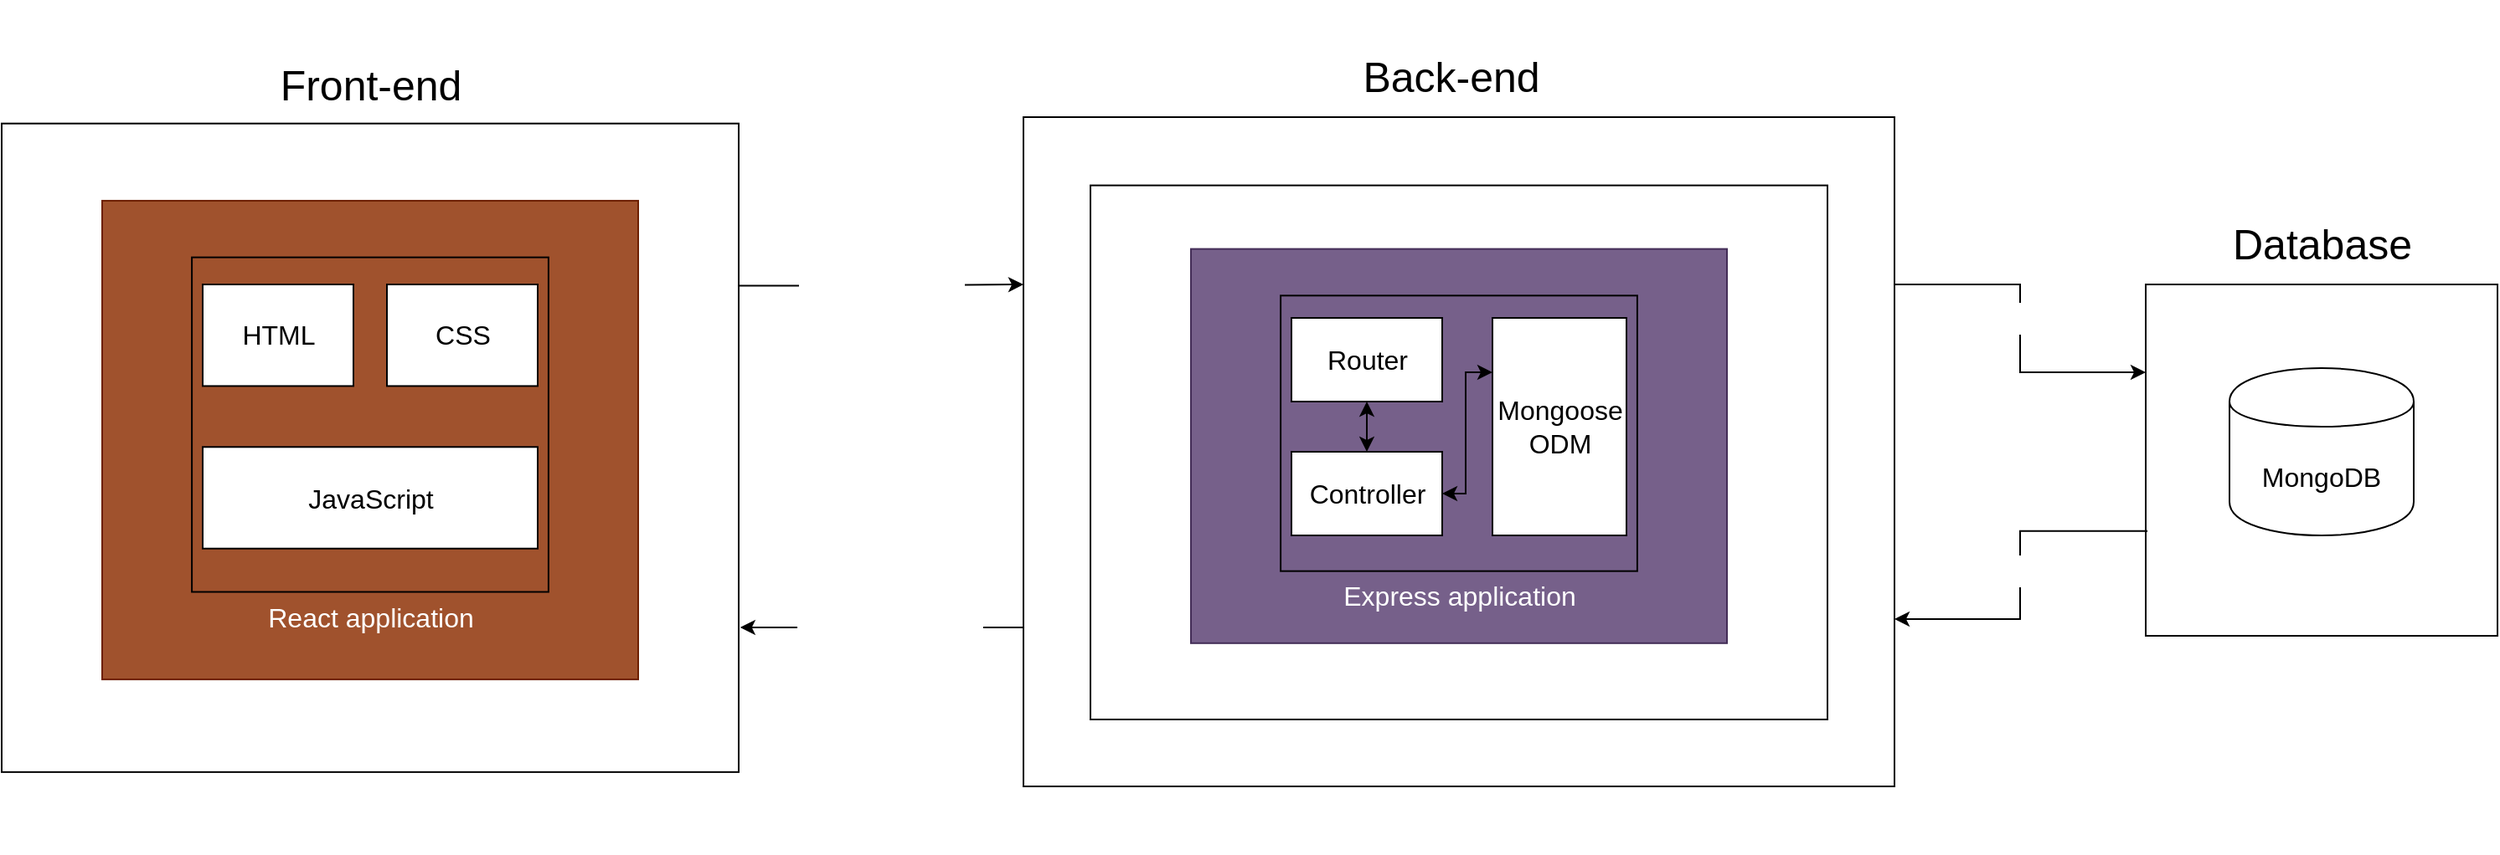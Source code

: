 <mxfile version="20.3.0" type="device" pages="4"><diagram id="Ohve3NCKk-a4FxQ68WEV" name="AAD"><mxGraphModel dx="2281" dy="943" grid="1" gridSize="10" guides="1" tooltips="1" connect="1" arrows="1" fold="1" page="1" pageScale="1" pageWidth="827" pageHeight="1169" math="0" shadow="0"><root><mxCell id="0"/><mxCell id="1" parent="0"/><mxCell id="Ce_rhLp7bo_thqF-okuV-106" style="edgeStyle=orthogonalEdgeStyle;rounded=0;orthogonalLoop=1;jettySize=auto;html=1;exitX=0.005;exitY=0.702;exitDx=0;exitDy=0;entryX=1;entryY=0.75;entryDx=0;entryDy=0;fontSize=16;fontColor=#FFFFFF;exitPerimeter=0;" edge="1" parent="1" source="Ce_rhLp7bo_thqF-okuV-19" target="Ce_rhLp7bo_thqF-okuV-85"><mxGeometry relative="1" as="geometry"/></mxCell><mxCell id="Ce_rhLp7bo_thqF-okuV-107" value="Data response" style="edgeLabel;html=1;align=center;verticalAlign=middle;resizable=0;points=[];fontSize=16;fontColor=#FFFFFF;" vertex="1" connectable="0" parent="Ce_rhLp7bo_thqF-okuV-106"><mxGeometry x="0.403" y="-4" relative="1" as="geometry"><mxPoint x="23" y="-25" as="offset"/></mxGeometry></mxCell><mxCell id="Ce_rhLp7bo_thqF-okuV-19" value="&lt;br&gt;&lt;br&gt;&lt;br&gt;&lt;br&gt;&lt;br&gt;&lt;br&gt;&lt;br&gt;&lt;br&gt;Atlas" style="html=1;dashed=0;whitespace=wrap;fontSize=16;fontColor=#FFFFFF;fillColor=none;" vertex="1" parent="1"><mxGeometry x="1060" y="180" width="210" height="210" as="geometry"/></mxCell><mxCell id="eu7dNlOgiqLDNPvH0r0y-11" value="MongoDB" style="shape=cylinder;whiteSpace=wrap;html=1;boundedLbl=1;backgroundOutline=1;fontSize=16;" vertex="1" parent="1"><mxGeometry x="1110" y="230" width="110" height="100" as="geometry"/></mxCell><mxCell id="Ce_rhLp7bo_thqF-okuV-29" value="Database" style="text;html=1;align=center;verticalAlign=middle;resizable=0;points=[];autosize=1;strokeColor=none;fillColor=none;fontSize=25;" vertex="1" parent="1"><mxGeometry x="1100" y="135" width="130" height="40" as="geometry"/></mxCell><mxCell id="Ce_rhLp7bo_thqF-okuV-66" value="" style="group" vertex="1" connectable="0" parent="1"><mxGeometry x="430" y="60" width="480" height="420" as="geometry"/></mxCell><mxCell id="Ce_rhLp7bo_thqF-okuV-85" value="" style="html=1;dashed=0;whitespace=wrap;fontSize=16;fillColor=none;" vertex="1" parent="Ce_rhLp7bo_thqF-okuV-66"><mxGeometry x="-40" y="20" width="520" height="400" as="geometry"/></mxCell><mxCell id="Ce_rhLp7bo_thqF-okuV-67" value="" style="html=1;dashed=0;whitespace=wrap;fontSize=16;fillColor=none;" vertex="1" parent="Ce_rhLp7bo_thqF-okuV-66"><mxGeometry y="60.8" width="440" height="319.2" as="geometry"/></mxCell><mxCell id="Ce_rhLp7bo_thqF-okuV-68" value="" style="html=1;dashed=0;whitespace=wrap;fontSize=16;fillColor=#76608a;fontColor=#ffffff;strokeColor=#432D57;" vertex="1" parent="Ce_rhLp7bo_thqF-okuV-66"><mxGeometry x="60.0" y="98.8" width="320.0" height="235.6" as="geometry"/></mxCell><mxCell id="Ce_rhLp7bo_thqF-okuV-71" value="Node environment" style="text;html=1;align=center;verticalAlign=middle;resizable=0;points=[];autosize=1;strokeColor=none;fillColor=none;fontSize=16;fontColor=#FFFFFF;" vertex="1" parent="Ce_rhLp7bo_thqF-okuV-66"><mxGeometry x="145.003" y="334.397" width="150" height="30" as="geometry"/></mxCell><mxCell id="Ce_rhLp7bo_thqF-okuV-72" value="Express application" style="text;html=1;align=center;verticalAlign=middle;resizable=0;points=[];autosize=1;strokeColor=none;fillColor=none;fontSize=16;fontColor=#FFFFFF;" vertex="1" parent="Ce_rhLp7bo_thqF-okuV-66"><mxGeometry x="140.002" y="291.333" width="160" height="30" as="geometry"/></mxCell><mxCell id="Ce_rhLp7bo_thqF-okuV-74" value="" style="html=1;dashed=0;whitespace=wrap;fontSize=16;fillColor=none;" vertex="1" parent="Ce_rhLp7bo_thqF-okuV-66"><mxGeometry x="113.548" y="126.667" width="212.903" height="164.667" as="geometry"/></mxCell><mxCell id="Ce_rhLp7bo_thqF-okuV-118" style="edgeStyle=orthogonalEdgeStyle;rounded=0;orthogonalLoop=1;jettySize=auto;html=1;fontSize=16;fontColor=#FFFFFF;startArrow=classic;startFill=1;" edge="1" parent="Ce_rhLp7bo_thqF-okuV-66" source="Ce_rhLp7bo_thqF-okuV-82" target="Ce_rhLp7bo_thqF-okuV-84"><mxGeometry relative="1" as="geometry"/></mxCell><mxCell id="Ce_rhLp7bo_thqF-okuV-82" value="Router" style="html=1;dashed=0;whitespace=wrap;fontSize=16;" vertex="1" parent="Ce_rhLp7bo_thqF-okuV-66"><mxGeometry x="120" y="140" width="90" height="50" as="geometry"/></mxCell><mxCell id="Ce_rhLp7bo_thqF-okuV-83" value="Mongoose&lt;br&gt;ODM" style="html=1;dashed=0;whitespace=wrap;fontSize=16;" vertex="1" parent="Ce_rhLp7bo_thqF-okuV-66"><mxGeometry x="240" y="140" width="80" height="130" as="geometry"/></mxCell><mxCell id="Ce_rhLp7bo_thqF-okuV-123" style="edgeStyle=orthogonalEdgeStyle;rounded=0;orthogonalLoop=1;jettySize=auto;html=1;exitX=1;exitY=0.5;exitDx=0;exitDy=0;entryX=0;entryY=0.25;entryDx=0;entryDy=0;fontSize=16;fontColor=#FFFFFF;startArrow=classic;startFill=1;" edge="1" parent="Ce_rhLp7bo_thqF-okuV-66" source="Ce_rhLp7bo_thqF-okuV-84" target="Ce_rhLp7bo_thqF-okuV-83"><mxGeometry relative="1" as="geometry"><Array as="points"><mxPoint x="224" y="245"/><mxPoint x="224" y="172"/></Array></mxGeometry></mxCell><mxCell id="Ce_rhLp7bo_thqF-okuV-84" value="Controller" style="html=1;dashed=0;whitespace=wrap;fontSize=16;" vertex="1" parent="Ce_rhLp7bo_thqF-okuV-66"><mxGeometry x="120" y="220" width="90" height="50" as="geometry"/></mxCell><mxCell id="Ce_rhLp7bo_thqF-okuV-86" value="Railway" style="text;html=1;align=center;verticalAlign=middle;resizable=0;points=[];autosize=1;strokeColor=none;fillColor=none;fontSize=16;fontColor=#FFFFFF;" vertex="1" parent="Ce_rhLp7bo_thqF-okuV-66"><mxGeometry x="180" y="380" width="80" height="30" as="geometry"/></mxCell><mxCell id="Ce_rhLp7bo_thqF-okuV-70" value="Back-end" style="text;html=1;align=center;verticalAlign=middle;resizable=0;points=[];autosize=1;strokeColor=none;fillColor=none;fontSize=25;" vertex="1" parent="Ce_rhLp7bo_thqF-okuV-66"><mxGeometry x="150.0" y="-25" width="130" height="40" as="geometry"/></mxCell><mxCell id="Ce_rhLp7bo_thqF-okuV-88" value="" style="group" vertex="1" connectable="0" parent="1"><mxGeometry x="-220" y="10" width="480" height="510" as="geometry"/></mxCell><mxCell id="Ce_rhLp7bo_thqF-okuV-90" value="" style="html=1;dashed=0;whitespace=wrap;fontSize=16;fillColor=none;" vertex="1" parent="Ce_rhLp7bo_thqF-okuV-88"><mxGeometry y="73.829" width="440" height="387.6" as="geometry"/></mxCell><mxCell id="Ce_rhLp7bo_thqF-okuV-91" value="" style="html=1;dashed=0;whitespace=wrap;fontSize=16;fillColor=#a0522d;fontColor=#ffffff;strokeColor=#6D1F00;" vertex="1" parent="Ce_rhLp7bo_thqF-okuV-88"><mxGeometry x="60.0" y="119.971" width="320.0" height="286.086" as="geometry"/></mxCell><mxCell id="Ce_rhLp7bo_thqF-okuV-92" value="Netlify" style="text;html=1;align=center;verticalAlign=middle;resizable=0;points=[];autosize=1;strokeColor=none;fillColor=none;fontSize=16;fontColor=#FFFFFF;" vertex="1" parent="Ce_rhLp7bo_thqF-okuV-88"><mxGeometry x="185.003" y="406.053" width="70" height="30" as="geometry"/></mxCell><mxCell id="Ce_rhLp7bo_thqF-okuV-93" value="React application" style="text;html=1;align=center;verticalAlign=middle;resizable=0;points=[];autosize=1;strokeColor=none;fillColor=none;fontSize=16;fontColor=#FFFFFF;" vertex="1" parent="Ce_rhLp7bo_thqF-okuV-88"><mxGeometry x="145.002" y="353.762" width="150" height="30" as="geometry"/></mxCell><mxCell id="Ce_rhLp7bo_thqF-okuV-94" value="" style="html=1;dashed=0;whitespace=wrap;fontSize=16;fillColor=none;" vertex="1" parent="Ce_rhLp7bo_thqF-okuV-88"><mxGeometry x="113.548" y="153.81" width="212.903" height="199.952" as="geometry"/></mxCell><mxCell id="Ce_rhLp7bo_thqF-okuV-95" value="HTML" style="html=1;dashed=0;whitespace=wrap;fontSize=16;" vertex="1" parent="Ce_rhLp7bo_thqF-okuV-88"><mxGeometry x="120" y="170" width="90" height="60.714" as="geometry"/></mxCell><mxCell id="Ce_rhLp7bo_thqF-okuV-96" value="CSS" style="html=1;dashed=0;whitespace=wrap;fontSize=16;" vertex="1" parent="Ce_rhLp7bo_thqF-okuV-88"><mxGeometry x="230" y="170" width="90" height="60.714" as="geometry"/></mxCell><mxCell id="Ce_rhLp7bo_thqF-okuV-97" value="JavaScript" style="html=1;dashed=0;whitespace=wrap;fontSize=16;" vertex="1" parent="Ce_rhLp7bo_thqF-okuV-88"><mxGeometry x="120" y="267.143" width="200" height="60.714" as="geometry"/></mxCell><mxCell id="Ce_rhLp7bo_thqF-okuV-100" value="&lt;font style=&quot;font-size: 25px;&quot;&gt;Front-end&lt;/font&gt;" style="text;html=1;align=center;verticalAlign=middle;resizable=0;points=[];autosize=1;strokeColor=none;fillColor=none;fontSize=16;" vertex="1" parent="Ce_rhLp7bo_thqF-okuV-88"><mxGeometry x="155.0" y="30.004" width="130" height="40" as="geometry"/></mxCell><mxCell id="Ce_rhLp7bo_thqF-okuV-104" style="edgeStyle=orthogonalEdgeStyle;rounded=0;orthogonalLoop=1;jettySize=auto;html=1;exitX=1;exitY=0.25;exitDx=0;exitDy=0;entryX=0;entryY=0.25;entryDx=0;entryDy=0;fontSize=16;fontColor=#FFFFFF;" edge="1" parent="1" source="Ce_rhLp7bo_thqF-okuV-85" target="Ce_rhLp7bo_thqF-okuV-19"><mxGeometry relative="1" as="geometry"/></mxCell><mxCell id="Ce_rhLp7bo_thqF-okuV-105" value="Data request" style="edgeLabel;html=1;align=center;verticalAlign=middle;resizable=0;points=[];fontSize=16;fontColor=#FFFFFF;" vertex="1" connectable="0" parent="Ce_rhLp7bo_thqF-okuV-104"><mxGeometry x="-0.432" y="-1" relative="1" as="geometry"><mxPoint x="13" y="19" as="offset"/></mxGeometry></mxCell><mxCell id="Ce_rhLp7bo_thqF-okuV-114" value="HTTP response" style="edgeStyle=orthogonalEdgeStyle;rounded=0;orthogonalLoop=1;jettySize=auto;html=1;entryX=1.002;entryY=0.777;entryDx=0;entryDy=0;fontSize=16;fontColor=#FFFFFF;entryPerimeter=0;" edge="1" parent="1" target="Ce_rhLp7bo_thqF-okuV-90"><mxGeometry x="-0.054" relative="1" as="geometry"><mxPoint x="390" y="385" as="sourcePoint"/><Array as="points"><mxPoint x="310" y="385"/><mxPoint x="310" y="385"/></Array><mxPoint as="offset"/></mxGeometry></mxCell><mxCell id="Ce_rhLp7bo_thqF-okuV-116" value="HTTP request" style="edgeStyle=orthogonalEdgeStyle;rounded=0;orthogonalLoop=1;jettySize=auto;html=1;exitX=1;exitY=0.25;exitDx=0;exitDy=0;entryX=0;entryY=0.25;entryDx=0;entryDy=0;fontSize=16;fontColor=#FFFFFF;" edge="1" parent="1" source="Ce_rhLp7bo_thqF-okuV-90" target="Ce_rhLp7bo_thqF-okuV-85"><mxGeometry relative="1" as="geometry"/></mxCell></root></mxGraphModel></diagram><diagram id="J9T8vPB24ObA228TmCJd" name="L0 Order Products"><mxGraphModel dx="1068" dy="754" grid="1" gridSize="10" guides="1" tooltips="1" connect="1" arrows="1" fold="1" page="1" pageScale="1" pageWidth="827" pageHeight="1169" math="0" shadow="0"><root><mxCell id="0"/><mxCell id="1" parent="0"/><mxCell id="Bi9-G5ZvRWUPHy6Uxy8S-6" value="Cart" style="edgeStyle=orthogonalEdgeStyle;rounded=0;orthogonalLoop=1;jettySize=auto;html=1;exitX=1.01;exitY=0.141;exitDx=0;exitDy=0;entryX=0;entryY=0;entryDx=0;entryDy=0;fontSize=16;fontColor=#FFFFFF;startArrow=none;startFill=0;endArrow=classic;endFill=1;exitPerimeter=0;" edge="1" parent="1" source="Bi9-G5ZvRWUPHy6Uxy8S-1" target="Bi9-G5ZvRWUPHy6Uxy8S-2"><mxGeometry x="-0.133" y="1" relative="1" as="geometry"><mxPoint as="offset"/></mxGeometry></mxCell><mxCell id="Bi9-G5ZvRWUPHy6Uxy8S-1" value="Customer" style="html=1;dashed=0;whitespace=wrap;fontSize=16;fillColor=#e3c800;fontColor=#000000;strokeColor=#B09500;rounded=1;" vertex="1" parent="1"><mxGeometry x="50" y="240" width="100" height="110" as="geometry"/></mxCell><mxCell id="Bi9-G5ZvRWUPHy6Uxy8S-11" value="Order receipt" style="edgeStyle=orthogonalEdgeStyle;rounded=0;orthogonalLoop=1;jettySize=auto;html=1;fontSize=16;fontColor=#FFFFFF;startArrow=none;startFill=0;endArrow=classic;endFill=1;entryX=1;entryY=0.5;entryDx=0;entryDy=0;" edge="1" parent="1" source="Bi9-G5ZvRWUPHy6Uxy8S-2" target="Bi9-G5ZvRWUPHy6Uxy8S-1"><mxGeometry x="-0.053" relative="1" as="geometry"><mxPoint as="offset"/></mxGeometry></mxCell><mxCell id="Bi9-G5ZvRWUPHy6Uxy8S-12" value="Pending order" style="edgeStyle=orthogonalEdgeStyle;rounded=0;orthogonalLoop=1;jettySize=auto;html=1;exitX=1;exitY=0;exitDx=0;exitDy=0;entryX=0;entryY=0.145;entryDx=0;entryDy=0;entryPerimeter=0;fontSize=16;fontColor=#FFFFFF;startArrow=none;startFill=0;endArrow=classic;endFill=1;" edge="1" parent="1" source="Bi9-G5ZvRWUPHy6Uxy8S-2" target="Bi9-G5ZvRWUPHy6Uxy8S-5"><mxGeometry relative="1" as="geometry"/></mxCell><mxCell id="Bi9-G5ZvRWUPHy6Uxy8S-14" style="edgeStyle=orthogonalEdgeStyle;rounded=0;orthogonalLoop=1;jettySize=auto;html=1;exitX=0;exitY=1;exitDx=0;exitDy=0;entryX=1;entryY=0.855;entryDx=0;entryDy=0;entryPerimeter=0;fontSize=16;fontColor=#FFFFFF;startArrow=none;startFill=0;endArrow=classic;endFill=1;" edge="1" parent="1" source="Bi9-G5ZvRWUPHy6Uxy8S-2" target="Bi9-G5ZvRWUPHy6Uxy8S-1"><mxGeometry relative="1" as="geometry"/></mxCell><mxCell id="Bi9-G5ZvRWUPHy6Uxy8S-15" value="Delivery notice" style="edgeLabel;html=1;align=center;verticalAlign=middle;resizable=0;points=[];fontSize=16;fontColor=#FFFFFF;" vertex="1" connectable="0" parent="Bi9-G5ZvRWUPHy6Uxy8S-14"><mxGeometry x="0.196" y="-2" relative="1" as="geometry"><mxPoint x="10" y="1" as="offset"/></mxGeometry></mxCell><mxCell id="Bi9-G5ZvRWUPHy6Uxy8S-2" value="Order&lt;br&gt;Products" style="shape=ellipse;html=1;dashed=0;whitespace=wrap;perimeter=ellipsePerimeter;fontSize=16;" vertex="1" parent="1"><mxGeometry x="340" y="240" width="110" height="110" as="geometry"/></mxCell><mxCell id="Bi9-G5ZvRWUPHy6Uxy8S-13" value="Complete order" style="edgeStyle=orthogonalEdgeStyle;rounded=0;orthogonalLoop=1;jettySize=auto;html=1;exitX=0;exitY=0.75;exitDx=0;exitDy=0;entryX=0.936;entryY=0.75;entryDx=0;entryDy=0;entryPerimeter=0;fontSize=16;fontColor=#FFFFFF;startArrow=none;startFill=0;endArrow=classic;endFill=1;" edge="1" parent="1" source="Bi9-G5ZvRWUPHy6Uxy8S-5" target="Bi9-G5ZvRWUPHy6Uxy8S-2"><mxGeometry relative="1" as="geometry"/></mxCell><mxCell id="Bi9-G5ZvRWUPHy6Uxy8S-5" value="Merchant" style="html=1;dashed=0;whitespace=wrap;fontSize=16;fillColor=#6d8764;fontColor=#ffffff;strokeColor=#3A5431;rounded=1;" vertex="1" parent="1"><mxGeometry x="640" y="240" width="100" height="110" as="geometry"/></mxCell></root></mxGraphModel></diagram><diagram id="DYef5bAA4Pa6-CKAUOW8" name="L1 Order Products"><mxGraphModel dx="1643" dy="2329" grid="1" gridSize="10" guides="1" tooltips="1" connect="1" arrows="1" fold="1" page="1" pageScale="1" pageWidth="827" pageHeight="1169" math="0" shadow="0"><root><mxCell id="0"/><mxCell id="1" parent="0"/><mxCell id="iJeal4jtdgoFzgRbAq4y-5" style="edgeStyle=orthogonalEdgeStyle;rounded=0;orthogonalLoop=1;jettySize=auto;html=1;fontSize=16;" edge="1" parent="1" source="iJeal4jtdgoFzgRbAq4y-1" target="iJeal4jtdgoFzgRbAq4y-2"><mxGeometry relative="1" as="geometry"/></mxCell><mxCell id="iJeal4jtdgoFzgRbAq4y-6" value="Login details" style="edgeLabel;html=1;align=center;verticalAlign=middle;resizable=0;points=[];fontSize=16;" vertex="1" connectable="0" parent="iJeal4jtdgoFzgRbAq4y-5"><mxGeometry x="0.214" y="1" relative="1" as="geometry"><mxPoint y="-42" as="offset"/></mxGeometry></mxCell><mxCell id="iJeal4jtdgoFzgRbAq4y-1" value="Customer" style="html=1;dashed=0;whitespace=wrap;fontSize=16;fillColor=#e3c800;fontColor=#000000;strokeColor=#B09500;rounded=1;" vertex="1" parent="1"><mxGeometry x="120" y="490" width="100" height="50" as="geometry"/></mxCell><mxCell id="iJeal4jtdgoFzgRbAq4y-10" style="edgeStyle=orthogonalEdgeStyle;rounded=0;orthogonalLoop=1;jettySize=auto;html=1;entryX=0.5;entryY=1;entryDx=0;entryDy=0;fontSize=16;" edge="1" parent="1" source="iJeal4jtdgoFzgRbAq4y-2" target="iJeal4jtdgoFzgRbAq4y-9"><mxGeometry relative="1" as="geometry"/></mxCell><mxCell id="YPgTkIOKBhQMcAZUPDIG-2" value="Email / password" style="edgeLabel;html=1;align=center;verticalAlign=middle;resizable=0;points=[];fontSize=16;" vertex="1" connectable="0" parent="iJeal4jtdgoFzgRbAq4y-10"><mxGeometry x="-0.058" y="-1" relative="1" as="geometry"><mxPoint x="1" as="offset"/></mxGeometry></mxCell><mxCell id="YPgTkIOKBhQMcAZUPDIG-7" value="Customer&lt;br&gt;JWT" style="edgeStyle=orthogonalEdgeStyle;rounded=0;orthogonalLoop=1;jettySize=auto;html=1;fontSize=16;" edge="1" parent="1" source="iJeal4jtdgoFzgRbAq4y-2"><mxGeometry relative="1" as="geometry"><mxPoint x="359" y="280" as="targetPoint"/></mxGeometry></mxCell><mxCell id="iJeal4jtdgoFzgRbAq4y-2" value="Login" style="shape=ellipse;html=1;dashed=0;whitespace=wrap;perimeter=ellipsePerimeter;fontSize=16;" vertex="1" parent="1"><mxGeometry x="320" y="340" width="80" height="80" as="geometry"/></mxCell><mxCell id="YPgTkIOKBhQMcAZUPDIG-1" style="edgeStyle=orthogonalEdgeStyle;rounded=0;orthogonalLoop=1;jettySize=auto;html=1;entryX=0;entryY=0;entryDx=0;entryDy=0;fontSize=16;" edge="1" parent="1" source="iJeal4jtdgoFzgRbAq4y-9" target="iJeal4jtdgoFzgRbAq4y-2"><mxGeometry relative="1" as="geometry"/></mxCell><mxCell id="YPgTkIOKBhQMcAZUPDIG-3" value="Customer" style="edgeLabel;html=1;align=center;verticalAlign=middle;resizable=0;points=[];fontSize=16;" vertex="1" connectable="0" parent="YPgTkIOKBhQMcAZUPDIG-1"><mxGeometry x="-0.4" y="3" relative="1" as="geometry"><mxPoint x="10" y="3" as="offset"/></mxGeometry></mxCell><mxCell id="Ls3xMIh5usjvdH3p_TZx-1" style="edgeStyle=orthogonalEdgeStyle;rounded=0;orthogonalLoop=1;jettySize=auto;html=1;entryX=0;entryY=1;entryDx=0;entryDy=0;fontSize=16;fontColor=#FFFFFF;startArrow=none;startFill=0;endArrow=classic;endFill=1;" edge="1" parent="1" source="iJeal4jtdgoFzgRbAq4y-9" target="iJeal4jtdgoFzgRbAq4y-2"><mxGeometry relative="1" as="geometry"><Array as="points"><mxPoint x="100" y="408"/></Array></mxGeometry></mxCell><mxCell id="Ls3xMIh5usjvdH3p_TZx-2" value="No Customer found" style="edgeLabel;html=1;align=center;verticalAlign=middle;resizable=0;points=[];fontSize=16;fontColor=#FFFFFF;" vertex="1" connectable="0" parent="Ls3xMIh5usjvdH3p_TZx-1"><mxGeometry x="-0.001" relative="1" as="geometry"><mxPoint x="28" as="offset"/></mxGeometry></mxCell><mxCell id="iJeal4jtdgoFzgRbAq4y-9" value="Customer DB" style="html=1;dashed=0;whitespace=wrap;shape=partialRectangle;right=0;fontSize=16;fillColor=#647687;fontColor=#ffffff;strokeColor=#314354;" vertex="1" parent="1"><mxGeometry x="70" y="330" width="100" height="30" as="geometry"/></mxCell><mxCell id="YPgTkIOKBhQMcAZUPDIG-9" value="Customer's&lt;br&gt;City" style="edgeStyle=orthogonalEdgeStyle;rounded=0;orthogonalLoop=1;jettySize=auto;html=1;fontSize=16;" edge="1" parent="1" source="YPgTkIOKBhQMcAZUPDIG-5" target="YPgTkIOKBhQMcAZUPDIG-8"><mxGeometry x="0.16" relative="1" as="geometry"><Array as="points"><mxPoint x="280" y="45"/></Array><mxPoint as="offset"/></mxGeometry></mxCell><mxCell id="5yyozdriNN-kLmcX6o5H-34" value="Cart, Customer (JWT)&lt;br&gt;Merchant" style="edgeStyle=orthogonalEdgeStyle;rounded=0;orthogonalLoop=1;jettySize=auto;html=1;fontSize=16;entryX=0;entryY=0.5;entryDx=0;entryDy=0;" edge="1" parent="1" source="YPgTkIOKBhQMcAZUPDIG-5" target="5yyozdriNN-kLmcX6o5H-35"><mxGeometry relative="1" as="geometry"><mxPoint x="580" y="45" as="targetPoint"/></mxGeometry></mxCell><mxCell id="YPgTkIOKBhQMcAZUPDIG-5" value="Find&lt;br&gt;merchant" style="shape=ellipse;html=1;dashed=0;whitespace=wrap;perimeter=ellipsePerimeter;fontSize=16;" vertex="1" parent="1"><mxGeometry x="304" y="-10" width="110" height="110" as="geometry"/></mxCell><mxCell id="YPgTkIOKBhQMcAZUPDIG-10" style="edgeStyle=orthogonalEdgeStyle;rounded=0;orthogonalLoop=1;jettySize=auto;html=1;fontSize=16;entryX=0.5;entryY=0;entryDx=0;entryDy=0;" edge="1" parent="1" source="YPgTkIOKBhQMcAZUPDIG-8" target="YPgTkIOKBhQMcAZUPDIG-5"><mxGeometry relative="1" as="geometry"><mxPoint x="460" y="-60" as="targetPoint"/><Array as="points"><mxPoint x="359" y="-65"/></Array></mxGeometry></mxCell><mxCell id="YPgTkIOKBhQMcAZUPDIG-11" value="Merchant&lt;br&gt;with matching City" style="edgeLabel;html=1;align=center;verticalAlign=middle;resizable=0;points=[];fontSize=16;" vertex="1" connectable="0" parent="YPgTkIOKBhQMcAZUPDIG-10"><mxGeometry x="-0.352" y="-1" relative="1" as="geometry"><mxPoint x="53" y="-1" as="offset"/></mxGeometry></mxCell><mxCell id="YPgTkIOKBhQMcAZUPDIG-8" value="Merchant DB" style="html=1;dashed=0;whitespace=wrap;shape=partialRectangle;right=0;fontSize=16;fillColor=#647687;fontColor=#ffffff;strokeColor=#314354;" vertex="1" parent="1"><mxGeometry x="230" y="-80" width="100" height="30" as="geometry"/></mxCell><mxCell id="5yyozdriNN-kLmcX6o5H-2" style="edgeStyle=orthogonalEdgeStyle;rounded=0;orthogonalLoop=1;jettySize=auto;html=1;entryX=0;entryY=0.25;entryDx=0;entryDy=0;fontSize=16;" edge="1" parent="1" source="YPgTkIOKBhQMcAZUPDIG-12" target="5yyozdriNN-kLmcX6o5H-1"><mxGeometry relative="1" as="geometry"/></mxCell><mxCell id="5yyozdriNN-kLmcX6o5H-3" value="Product ID,&lt;br&gt;Cart ID,&lt;br&gt;Customer ID" style="edgeLabel;html=1;align=center;verticalAlign=middle;resizable=0;points=[];fontSize=16;" vertex="1" connectable="0" parent="5yyozdriNN-kLmcX6o5H-2"><mxGeometry x="0.058" y="1" relative="1" as="geometry"><mxPoint x="1" y="20" as="offset"/></mxGeometry></mxCell><mxCell id="5yyozdriNN-kLmcX6o5H-21" value="Customer,&lt;br&gt;Cart,&lt;br&gt;Merchant&lt;br&gt;JWT" style="edgeStyle=orthogonalEdgeStyle;rounded=0;orthogonalLoop=1;jettySize=auto;html=1;entryX=1;entryY=0.5;entryDx=0;entryDy=0;fontSize=16;" edge="1" parent="1" source="YPgTkIOKBhQMcAZUPDIG-12" target="5yyozdriNN-kLmcX6o5H-19"><mxGeometry x="-0.336" y="10" relative="1" as="geometry"><Array as="points"><mxPoint x="560" y="550"/><mxPoint x="560" y="583"/></Array><mxPoint as="offset"/></mxGeometry></mxCell><mxCell id="YPgTkIOKBhQMcAZUPDIG-12" value="Add to cart" style="shape=ellipse;html=1;dashed=0;whitespace=wrap;perimeter=ellipsePerimeter;fontSize=16;" vertex="1" parent="1"><mxGeometry x="660" y="470" width="140" height="130" as="geometry"/></mxCell><mxCell id="8aGh8X8hnEjikrffdclP-14" value="Updated cart" style="edgeStyle=orthogonalEdgeStyle;rounded=0;orthogonalLoop=1;jettySize=auto;html=1;entryX=1;entryY=0.5;entryDx=0;entryDy=0;fontSize=16;fontColor=#FFFFFF;startArrow=none;startFill=0;endArrow=classic;endFill=1;" edge="1" parent="1" source="5yyozdriNN-kLmcX6o5H-1" target="YPgTkIOKBhQMcAZUPDIG-12"><mxGeometry relative="1" as="geometry"/></mxCell><mxCell id="5yyozdriNN-kLmcX6o5H-1" value="Cart DB" style="html=1;dashed=0;whitespace=wrap;shape=partialRectangle;right=0;fontSize=16;fillColor=#647687;fontColor=#ffffff;strokeColor=#314354;" vertex="1" parent="1"><mxGeometry x="790" y="330" width="100" height="30" as="geometry"/></mxCell><mxCell id="5yyozdriNN-kLmcX6o5H-14" value="Customer ID" style="edgeStyle=orthogonalEdgeStyle;rounded=0;orthogonalLoop=1;jettySize=auto;html=1;fontSize=16;" edge="1" parent="1" source="5yyozdriNN-kLmcX6o5H-13"><mxGeometry relative="1" as="geometry"><mxPoint x="170" y="225" as="targetPoint"/></mxGeometry></mxCell><mxCell id="5yyozdriNN-kLmcX6o5H-33" value="Cart, Customer&lt;br&gt;(JWT)" style="edgeStyle=orthogonalEdgeStyle;rounded=0;orthogonalLoop=1;jettySize=auto;html=1;fontSize=16;" edge="1" parent="1" source="5yyozdriNN-kLmcX6o5H-13" target="YPgTkIOKBhQMcAZUPDIG-5"><mxGeometry relative="1" as="geometry"/></mxCell><mxCell id="5yyozdriNN-kLmcX6o5H-13" value="Create cart" style="shape=ellipse;html=1;dashed=0;whitespace=wrap;perimeter=ellipsePerimeter;fontSize=16;" vertex="1" parent="1"><mxGeometry x="305" y="170" width="110" height="110" as="geometry"/></mxCell><mxCell id="5yyozdriNN-kLmcX6o5H-16" value="Cart" style="edgeStyle=orthogonalEdgeStyle;rounded=0;orthogonalLoop=1;jettySize=auto;html=1;entryX=0;entryY=0;entryDx=0;entryDy=0;fontSize=16;" edge="1" parent="1" source="5yyozdriNN-kLmcX6o5H-15" target="5yyozdriNN-kLmcX6o5H-13"><mxGeometry relative="1" as="geometry"><Array as="points"><mxPoint x="130" y="186"/></Array></mxGeometry></mxCell><mxCell id="5yyozdriNN-kLmcX6o5H-15" value="Cart DB" style="html=1;dashed=0;whitespace=wrap;shape=partialRectangle;right=0;fontSize=16;fillColor=#647687;fontColor=#ffffff;strokeColor=#314354;" vertex="1" parent="1"><mxGeometry x="70" y="210" width="100" height="30" as="geometry"/></mxCell><mxCell id="5yyozdriNN-kLmcX6o5H-23" value="Cart&lt;br&gt;Merchant ID&lt;br&gt;JWT" style="edgeStyle=orthogonalEdgeStyle;rounded=0;orthogonalLoop=1;jettySize=auto;html=1;entryX=0.5;entryY=0;entryDx=0;entryDy=0;fontSize=16;" edge="1" parent="1" source="5yyozdriNN-kLmcX6o5H-19" target="5yyozdriNN-kLmcX6o5H-22"><mxGeometry x="-0.175" y="4" relative="1" as="geometry"><Array as="points"><mxPoint x="461" y="670"/><mxPoint x="461" y="670"/></Array><mxPoint as="offset"/></mxGeometry></mxCell><mxCell id="8aGh8X8hnEjikrffdclP-1" value="Order&lt;br&gt;Merchant&lt;br&gt;JWT" style="edgeStyle=orthogonalEdgeStyle;rounded=0;orthogonalLoop=1;jettySize=auto;html=1;entryX=1;entryY=0.5;entryDx=0;entryDy=0;fontSize=16;fontColor=#FFFFFF;startArrow=none;startFill=0;endArrow=classic;endFill=1;" edge="1" parent="1" source="5yyozdriNN-kLmcX6o5H-19" target="usxL_sew1QDL4lJh1-ft-2"><mxGeometry x="-0.091" y="-10" relative="1" as="geometry"><Array as="points"><mxPoint x="320" y="583"/><mxPoint x="320" y="745"/></Array><mxPoint as="offset"/></mxGeometry></mxCell><mxCell id="5yyozdriNN-kLmcX6o5H-19" value="Place order" style="shape=ellipse;html=1;dashed=0;whitespace=wrap;perimeter=ellipsePerimeter;fontSize=16;" vertex="1" parent="1"><mxGeometry x="400" y="520" width="130" height="125" as="geometry"/></mxCell><mxCell id="5yyozdriNN-kLmcX6o5H-24" value="Order" style="edgeStyle=orthogonalEdgeStyle;rounded=0;orthogonalLoop=1;jettySize=auto;html=1;fontSize=16;entryX=0;entryY=1;entryDx=0;entryDy=0;" edge="1" parent="1" source="5yyozdriNN-kLmcX6o5H-22" target="5yyozdriNN-kLmcX6o5H-19"><mxGeometry relative="1" as="geometry"><mxPoint x="256" y="745" as="targetPoint"/><Array as="points"><mxPoint x="380" y="745"/><mxPoint x="380" y="627"/></Array></mxGeometry></mxCell><mxCell id="5yyozdriNN-kLmcX6o5H-22" value="Order DB" style="html=1;dashed=0;whitespace=wrap;shape=partialRectangle;right=0;fontSize=16;fillColor=#647687;fontColor=#ffffff;strokeColor=#314354;" vertex="1" parent="1"><mxGeometry x="411" y="730" width="100" height="30" as="geometry"/></mxCell><mxCell id="5yyozdriNN-kLmcX6o5H-41" value="Merchant ID&lt;br&gt;Search queries&lt;br&gt;Filters" style="edgeStyle=orthogonalEdgeStyle;rounded=0;orthogonalLoop=1;jettySize=auto;html=1;entryX=0.5;entryY=1;entryDx=0;entryDy=0;fontSize=16;" edge="1" parent="1" source="5yyozdriNN-kLmcX6o5H-35" target="5yyozdriNN-kLmcX6o5H-40"><mxGeometry relative="1" as="geometry"/></mxCell><mxCell id="5yyozdriNN-kLmcX6o5H-35" value="View products" style="shape=ellipse;html=1;dashed=0;whitespace=wrap;perimeter=ellipsePerimeter;fontSize=16;" vertex="1" parent="1"><mxGeometry x="630" y="120" width="110" height="110" as="geometry"/></mxCell><mxCell id="5yyozdriNN-kLmcX6o5H-42" value="Merchant's&lt;br&gt;Products" style="edgeStyle=orthogonalEdgeStyle;rounded=0;orthogonalLoop=1;jettySize=auto;html=1;fontSize=16;entryX=0;entryY=0.5;entryDx=0;entryDy=0;" edge="1" parent="1" source="5yyozdriNN-kLmcX6o5H-40"><mxGeometry x="0.057" relative="1" as="geometry"><mxPoint x="900" y="5" as="targetPoint"/><Array as="points"/><mxPoint as="offset"/></mxGeometry></mxCell><mxCell id="5yyozdriNN-kLmcX6o5H-40" value="Merchant DB" style="html=1;dashed=0;whitespace=wrap;shape=partialRectangle;right=0;fontSize=16;fillColor=#647687;fontColor=#ffffff;strokeColor=#314354;" vertex="1" parent="1"><mxGeometry x="635" y="-10" width="100" height="30" as="geometry"/></mxCell><mxCell id="5yyozdriNN-kLmcX6o5H-52" value="Customer,&lt;br&gt;Cart,&lt;br&gt;Merchant,&lt;br&gt;JWT" style="edgeStyle=orthogonalEdgeStyle;rounded=0;orthogonalLoop=1;jettySize=auto;html=1;entryX=0;entryY=0;entryDx=0;entryDy=0;fontSize=16;exitX=0.5;exitY=1;exitDx=0;exitDy=0;" edge="1" parent="1" source="5yyozdriNN-kLmcX6o5H-35" target="YPgTkIOKBhQMcAZUPDIG-12"><mxGeometry x="-0.029" relative="1" as="geometry"><mxPoint x="580" y="255" as="sourcePoint"/><Array as="points"><mxPoint x="685" y="255"/><mxPoint x="560" y="255"/><mxPoint x="560" y="470"/><mxPoint x="680" y="470"/></Array><mxPoint as="offset"/></mxGeometry></mxCell><mxCell id="xm0Ca9MdmT8IJlzHa5Dq-2" value="Order" style="edgeStyle=orthogonalEdgeStyle;rounded=0;orthogonalLoop=1;jettySize=auto;html=1;entryX=0.5;entryY=0;entryDx=0;entryDy=0;fontSize=16;fontColor=#FFFFFF;startArrow=none;startFill=0;endArrow=classic;endFill=1;" edge="1" parent="1" source="5yyozdriNN-kLmcX6o5H-53" target="usxL_sew1QDL4lJh1-ft-2"><mxGeometry relative="1" as="geometry"><Array as="points"><mxPoint x="195" y="640"/></Array></mxGeometry></mxCell><mxCell id="5yyozdriNN-kLmcX6o5H-53" value="Merchant DB" style="html=1;dashed=0;whitespace=wrap;shape=partialRectangle;right=0;fontSize=16;fillColor=#647687;fontColor=#ffffff;strokeColor=#314354;" vertex="1" parent="1"><mxGeometry x="40" y="615" width="100" height="30" as="geometry"/></mxCell><mxCell id="usxL_sew1QDL4lJh1-ft-4" value="Order ID" style="edgeStyle=orthogonalEdgeStyle;rounded=0;orthogonalLoop=1;jettySize=auto;html=1;entryX=0.44;entryY=1.117;entryDx=0;entryDy=0;entryPerimeter=0;fontSize=16;fontColor=#FFFFFF;startArrow=none;startFill=0;exitX=0;exitY=0.5;exitDx=0;exitDy=0;" edge="1" parent="1" source="usxL_sew1QDL4lJh1-ft-2" target="5yyozdriNN-kLmcX6o5H-53"><mxGeometry x="0.277" y="4" relative="1" as="geometry"><mxPoint as="offset"/></mxGeometry></mxCell><mxCell id="usxL_sew1QDL4lJh1-ft-2" value="Assign to&lt;br&gt;Merchant" style="shape=ellipse;html=1;dashed=0;whitespace=wrap;perimeter=ellipsePerimeter;fontSize=16;" vertex="1" parent="1"><mxGeometry x="130" y="682.5" width="130" height="125" as="geometry"/></mxCell><mxCell id="8aGh8X8hnEjikrffdclP-8" value="Product ID,&lt;br&gt;Merchant ID" style="edgeStyle=orthogonalEdgeStyle;rounded=0;orthogonalLoop=1;jettySize=auto;html=1;entryX=0.5;entryY=0;entryDx=0;entryDy=0;fontSize=16;fontColor=#FFFFFF;startArrow=none;startFill=0;endArrow=classic;endFill=1;" edge="1" parent="1" source="8aGh8X8hnEjikrffdclP-6" target="8aGh8X8hnEjikrffdclP-7"><mxGeometry x="0.035" y="10" relative="1" as="geometry"><mxPoint as="offset"/></mxGeometry></mxCell><mxCell id="8aGh8X8hnEjikrffdclP-12" style="edgeStyle=orthogonalEdgeStyle;rounded=0;orthogonalLoop=1;jettySize=auto;html=1;entryX=1;entryY=0.5;entryDx=0;entryDy=0;fontSize=16;fontColor=#FFFFFF;startArrow=none;startFill=0;endArrow=classic;endFill=1;" edge="1" parent="1" source="8aGh8X8hnEjikrffdclP-6" target="5yyozdriNN-kLmcX6o5H-35"><mxGeometry relative="1" as="geometry"><Array as="points"><mxPoint x="955" y="175"/></Array></mxGeometry></mxCell><mxCell id="8aGh8X8hnEjikrffdclP-13" value="Products" style="edgeLabel;html=1;align=center;verticalAlign=middle;resizable=0;points=[];fontSize=16;fontColor=#FFFFFF;" vertex="1" connectable="0" parent="8aGh8X8hnEjikrffdclP-12"><mxGeometry x="0.497" relative="1" as="geometry"><mxPoint x="20" as="offset"/></mxGeometry></mxCell><mxCell id="8aGh8X8hnEjikrffdclP-6" value="Get&lt;br&gt;product&lt;br&gt;details" style="shape=ellipse;html=1;dashed=0;whitespace=wrap;perimeter=ellipsePerimeter;fontSize=16;" vertex="1" parent="1"><mxGeometry x="900" y="-40" width="110" height="110" as="geometry"/></mxCell><mxCell id="8aGh8X8hnEjikrffdclP-10" style="edgeStyle=orthogonalEdgeStyle;rounded=0;orthogonalLoop=1;jettySize=auto;html=1;entryX=1;entryY=1;entryDx=0;entryDy=0;fontSize=16;fontColor=#FFFFFF;startArrow=none;startFill=0;endArrow=classic;endFill=1;" edge="1" parent="1" source="8aGh8X8hnEjikrffdclP-7" target="8aGh8X8hnEjikrffdclP-6"><mxGeometry relative="1" as="geometry"/></mxCell><mxCell id="8aGh8X8hnEjikrffdclP-11" value="Product" style="edgeLabel;html=1;align=center;verticalAlign=middle;resizable=0;points=[];fontSize=16;fontColor=#FFFFFF;" vertex="1" connectable="0" parent="8aGh8X8hnEjikrffdclP-10"><mxGeometry x="0.419" y="-1" relative="1" as="geometry"><mxPoint x="15" y="12" as="offset"/></mxGeometry></mxCell><mxCell id="8aGh8X8hnEjikrffdclP-7" value="Product DB" style="html=1;dashed=0;whitespace=wrap;shape=partialRectangle;right=0;fontSize=16;fillColor=#647687;fontColor=#ffffff;strokeColor=#314354;" vertex="1" parent="1"><mxGeometry x="1060" y="90" width="100" height="30" as="geometry"/></mxCell></root></mxGraphModel></diagram><diagram id="YwTD3fE2mtmF7JP8ZVE-" name="Page-4"><mxGraphModel dx="1643" dy="1160" grid="1" gridSize="10" guides="1" tooltips="1" connect="1" arrows="1" fold="1" page="1" pageScale="1" pageWidth="827" pageHeight="1169" math="0" shadow="0"><root><mxCell id="0"/><mxCell id="1" parent="0"/></root></mxGraphModel></diagram></mxfile>